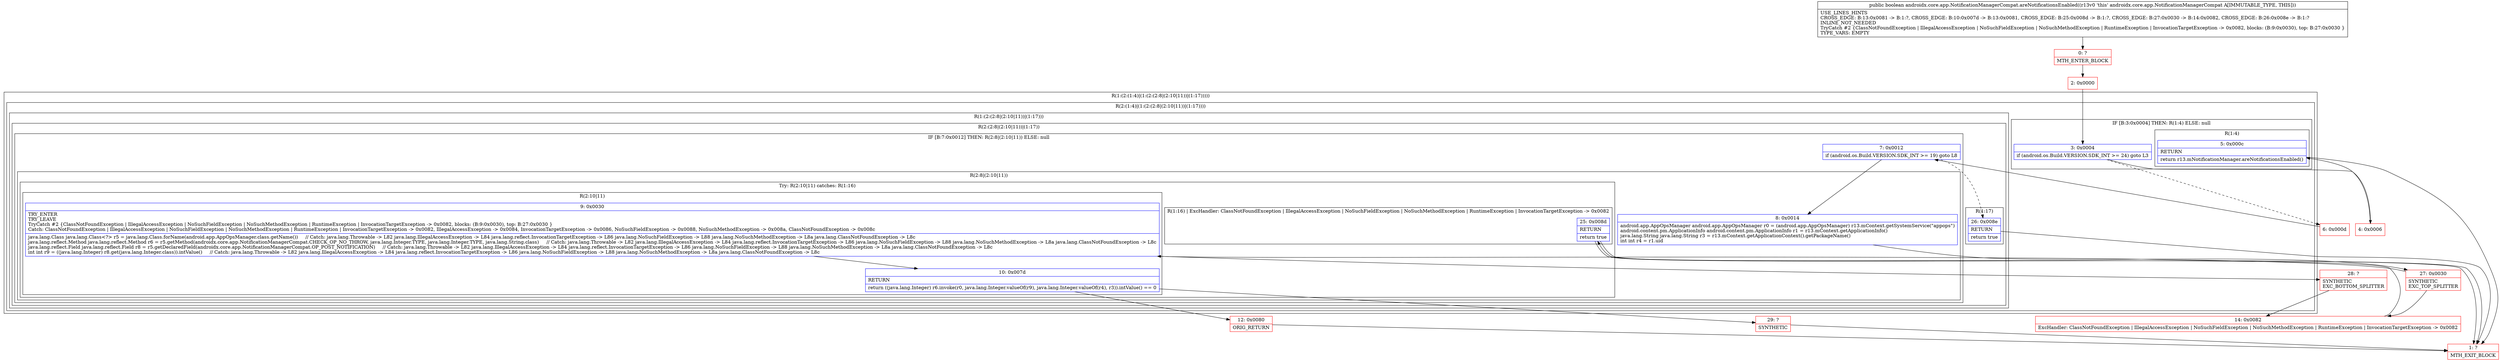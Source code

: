 digraph "CFG forandroidx.core.app.NotificationManagerCompat.areNotificationsEnabled()Z" {
subgraph cluster_Region_686019368 {
label = "R(1:(2:(1:4)|(1:(2:(2:8|(2:10|11))|(1:17)))))";
node [shape=record,color=blue];
subgraph cluster_Region_1727025288 {
label = "R(2:(1:4)|(1:(2:(2:8|(2:10|11))|(1:17))))";
node [shape=record,color=blue];
subgraph cluster_IfRegion_961997884 {
label = "IF [B:3:0x0004] THEN: R(1:4) ELSE: null";
node [shape=record,color=blue];
Node_3 [shape=record,label="{3\:\ 0x0004|if (android.os.Build.VERSION.SDK_INT \>= 24) goto L3\l}"];
subgraph cluster_Region_1068981015 {
label = "R(1:4)";
node [shape=record,color=blue];
Node_5 [shape=record,label="{5\:\ 0x000c|RETURN\l|return r13.mNotificationManager.areNotificationsEnabled()\l}"];
}
}
subgraph cluster_Region_159102298 {
label = "R(1:(2:(2:8|(2:10|11))|(1:17)))";
node [shape=record,color=blue];
subgraph cluster_Region_1844166893 {
label = "R(2:(2:8|(2:10|11))|(1:17))";
node [shape=record,color=blue];
subgraph cluster_IfRegion_1674770016 {
label = "IF [B:7:0x0012] THEN: R(2:8|(2:10|11)) ELSE: null";
node [shape=record,color=blue];
Node_7 [shape=record,label="{7\:\ 0x0012|if (android.os.Build.VERSION.SDK_INT \>= 19) goto L8\l}"];
subgraph cluster_Region_4251038 {
label = "R(2:8|(2:10|11))";
node [shape=record,color=blue];
Node_8 [shape=record,label="{8\:\ 0x0014|android.app.AppOpsManager android.app.AppOpsManager r0 = (android.app.AppOpsManager) r13.mContext.getSystemService(\"appops\")\landroid.content.pm.ApplicationInfo android.content.pm.ApplicationInfo r1 = r13.mContext.getApplicationInfo()\ljava.lang.String java.lang.String r3 = r13.mContext.getApplicationContext().getPackageName()\lint int r4 = r1.uid\l}"];
subgraph cluster_TryCatchRegion_1714976494 {
label = "Try: R(2:10|11) catches: R(1:16)";
node [shape=record,color=blue];
subgraph cluster_Region_1014533371 {
label = "R(2:10|11)";
node [shape=record,color=blue];
Node_9 [shape=record,label="{9\:\ 0x0030|TRY_ENTER\lTRY_LEAVE\lTryCatch #2 \{ClassNotFoundException \| IllegalAccessException \| NoSuchFieldException \| NoSuchMethodException \| RuntimeException \| InvocationTargetException \-\> 0x0082, blocks: (B:9:0x0030), top: B:27:0x0030 \}\lCatch: ClassNotFoundException \| IllegalAccessException \| NoSuchFieldException \| NoSuchMethodException \| RuntimeException \| InvocationTargetException \-\> 0x0082, IllegalAccessException \-\> 0x0084, InvocationTargetException \-\> 0x0086, NoSuchFieldException \-\> 0x0088, NoSuchMethodException \-\> 0x008a, ClassNotFoundException \-\> 0x008c\l|java.lang.Class java.lang.Class\<?\> r5 = java.lang.Class.forName(android.app.AppOpsManager.class.getName())     \/\/ Catch: java.lang.Throwable \-\> L82 java.lang.IllegalAccessException \-\> L84 java.lang.reflect.InvocationTargetException \-\> L86 java.lang.NoSuchFieldException \-\> L88 java.lang.NoSuchMethodException \-\> L8a java.lang.ClassNotFoundException \-\> L8c\ljava.lang.reflect.Method java.lang.reflect.Method r6 = r5.getMethod(androidx.core.app.NotificationManagerCompat.CHECK_OP_NO_THROW, java.lang.Integer.TYPE, java.lang.Integer.TYPE, java.lang.String.class)     \/\/ Catch: java.lang.Throwable \-\> L82 java.lang.IllegalAccessException \-\> L84 java.lang.reflect.InvocationTargetException \-\> L86 java.lang.NoSuchFieldException \-\> L88 java.lang.NoSuchMethodException \-\> L8a java.lang.ClassNotFoundException \-\> L8c\ljava.lang.reflect.Field java.lang.reflect.Field r8 = r5.getDeclaredField(androidx.core.app.NotificationManagerCompat.OP_POST_NOTIFICATION)     \/\/ Catch: java.lang.Throwable \-\> L82 java.lang.IllegalAccessException \-\> L84 java.lang.reflect.InvocationTargetException \-\> L86 java.lang.NoSuchFieldException \-\> L88 java.lang.NoSuchMethodException \-\> L8a java.lang.ClassNotFoundException \-\> L8c\lint int r9 = ((java.lang.Integer) r8.get(java.lang.Integer.class)).intValue()     \/\/ Catch: java.lang.Throwable \-\> L82 java.lang.IllegalAccessException \-\> L84 java.lang.reflect.InvocationTargetException \-\> L86 java.lang.NoSuchFieldException \-\> L88 java.lang.NoSuchMethodException \-\> L8a java.lang.ClassNotFoundException \-\> L8c\l}"];
Node_10 [shape=record,label="{10\:\ 0x007d|RETURN\l|return ((java.lang.Integer) r6.invoke(r0, java.lang.Integer.valueOf(r9), java.lang.Integer.valueOf(r4), r3)).intValue() == 0\l}"];
}
subgraph cluster_Region_851303958 {
label = "R(1:16) | ExcHandler: ClassNotFoundException \| IllegalAccessException \| NoSuchFieldException \| NoSuchMethodException \| RuntimeException \| InvocationTargetException \-\> 0x0082\l";
node [shape=record,color=blue];
Node_25 [shape=record,label="{25\:\ 0x008d|RETURN\l|return true\l}"];
}
}
}
}
subgraph cluster_Region_23235588 {
label = "R(1:17)";
node [shape=record,color=blue];
Node_26 [shape=record,label="{26\:\ 0x008e|RETURN\l|return true\l}"];
}
}
}
}
}
subgraph cluster_Region_851303958 {
label = "R(1:16) | ExcHandler: ClassNotFoundException \| IllegalAccessException \| NoSuchFieldException \| NoSuchMethodException \| RuntimeException \| InvocationTargetException \-\> 0x0082\l";
node [shape=record,color=blue];
Node_25 [shape=record,label="{25\:\ 0x008d|RETURN\l|return true\l}"];
}
Node_0 [shape=record,color=red,label="{0\:\ ?|MTH_ENTER_BLOCK\l}"];
Node_2 [shape=record,color=red,label="{2\:\ 0x0000}"];
Node_4 [shape=record,color=red,label="{4\:\ 0x0006}"];
Node_1 [shape=record,color=red,label="{1\:\ ?|MTH_EXIT_BLOCK\l}"];
Node_6 [shape=record,color=red,label="{6\:\ 0x000d}"];
Node_27 [shape=record,color=red,label="{27\:\ 0x0030|SYNTHETIC\lEXC_TOP_SPLITTER\l}"];
Node_12 [shape=record,color=red,label="{12\:\ 0x0080|ORIG_RETURN\l}"];
Node_29 [shape=record,color=red,label="{29\:\ ?|SYNTHETIC\l}"];
Node_28 [shape=record,color=red,label="{28\:\ ?|SYNTHETIC\lEXC_BOTTOM_SPLITTER\l}"];
Node_14 [shape=record,color=red,label="{14\:\ 0x0082|ExcHandler: ClassNotFoundException \| IllegalAccessException \| NoSuchFieldException \| NoSuchMethodException \| RuntimeException \| InvocationTargetException \-\> 0x0082\l}"];
MethodNode[shape=record,label="{public boolean androidx.core.app.NotificationManagerCompat.areNotificationsEnabled((r13v0 'this' androidx.core.app.NotificationManagerCompat A[IMMUTABLE_TYPE, THIS]))  | USE_LINES_HINTS\lCROSS_EDGE: B:13:0x0081 \-\> B:1:?, CROSS_EDGE: B:10:0x007d \-\> B:13:0x0081, CROSS_EDGE: B:25:0x008d \-\> B:1:?, CROSS_EDGE: B:27:0x0030 \-\> B:14:0x0082, CROSS_EDGE: B:26:0x008e \-\> B:1:?\lINLINE_NOT_NEEDED\lTryCatch #2 \{ClassNotFoundException \| IllegalAccessException \| NoSuchFieldException \| NoSuchMethodException \| RuntimeException \| InvocationTargetException \-\> 0x0082, blocks: (B:9:0x0030), top: B:27:0x0030 \}\lTYPE_VARS: EMPTY\l}"];
MethodNode -> Node_0;Node_3 -> Node_4;
Node_3 -> Node_6[style=dashed];
Node_5 -> Node_1;
Node_7 -> Node_8;
Node_7 -> Node_26[style=dashed];
Node_8 -> Node_27;
Node_9 -> Node_10;
Node_9 -> Node_28;
Node_10 -> Node_12;
Node_10 -> Node_29;
Node_25 -> Node_1;
Node_26 -> Node_1;
Node_25 -> Node_1;
Node_0 -> Node_2;
Node_2 -> Node_3;
Node_4 -> Node_5;
Node_6 -> Node_7;
Node_27 -> Node_9;
Node_27 -> Node_14;
Node_12 -> Node_1;
Node_29 -> Node_1;
Node_28 -> Node_14;
Node_14 -> Node_25;
}

